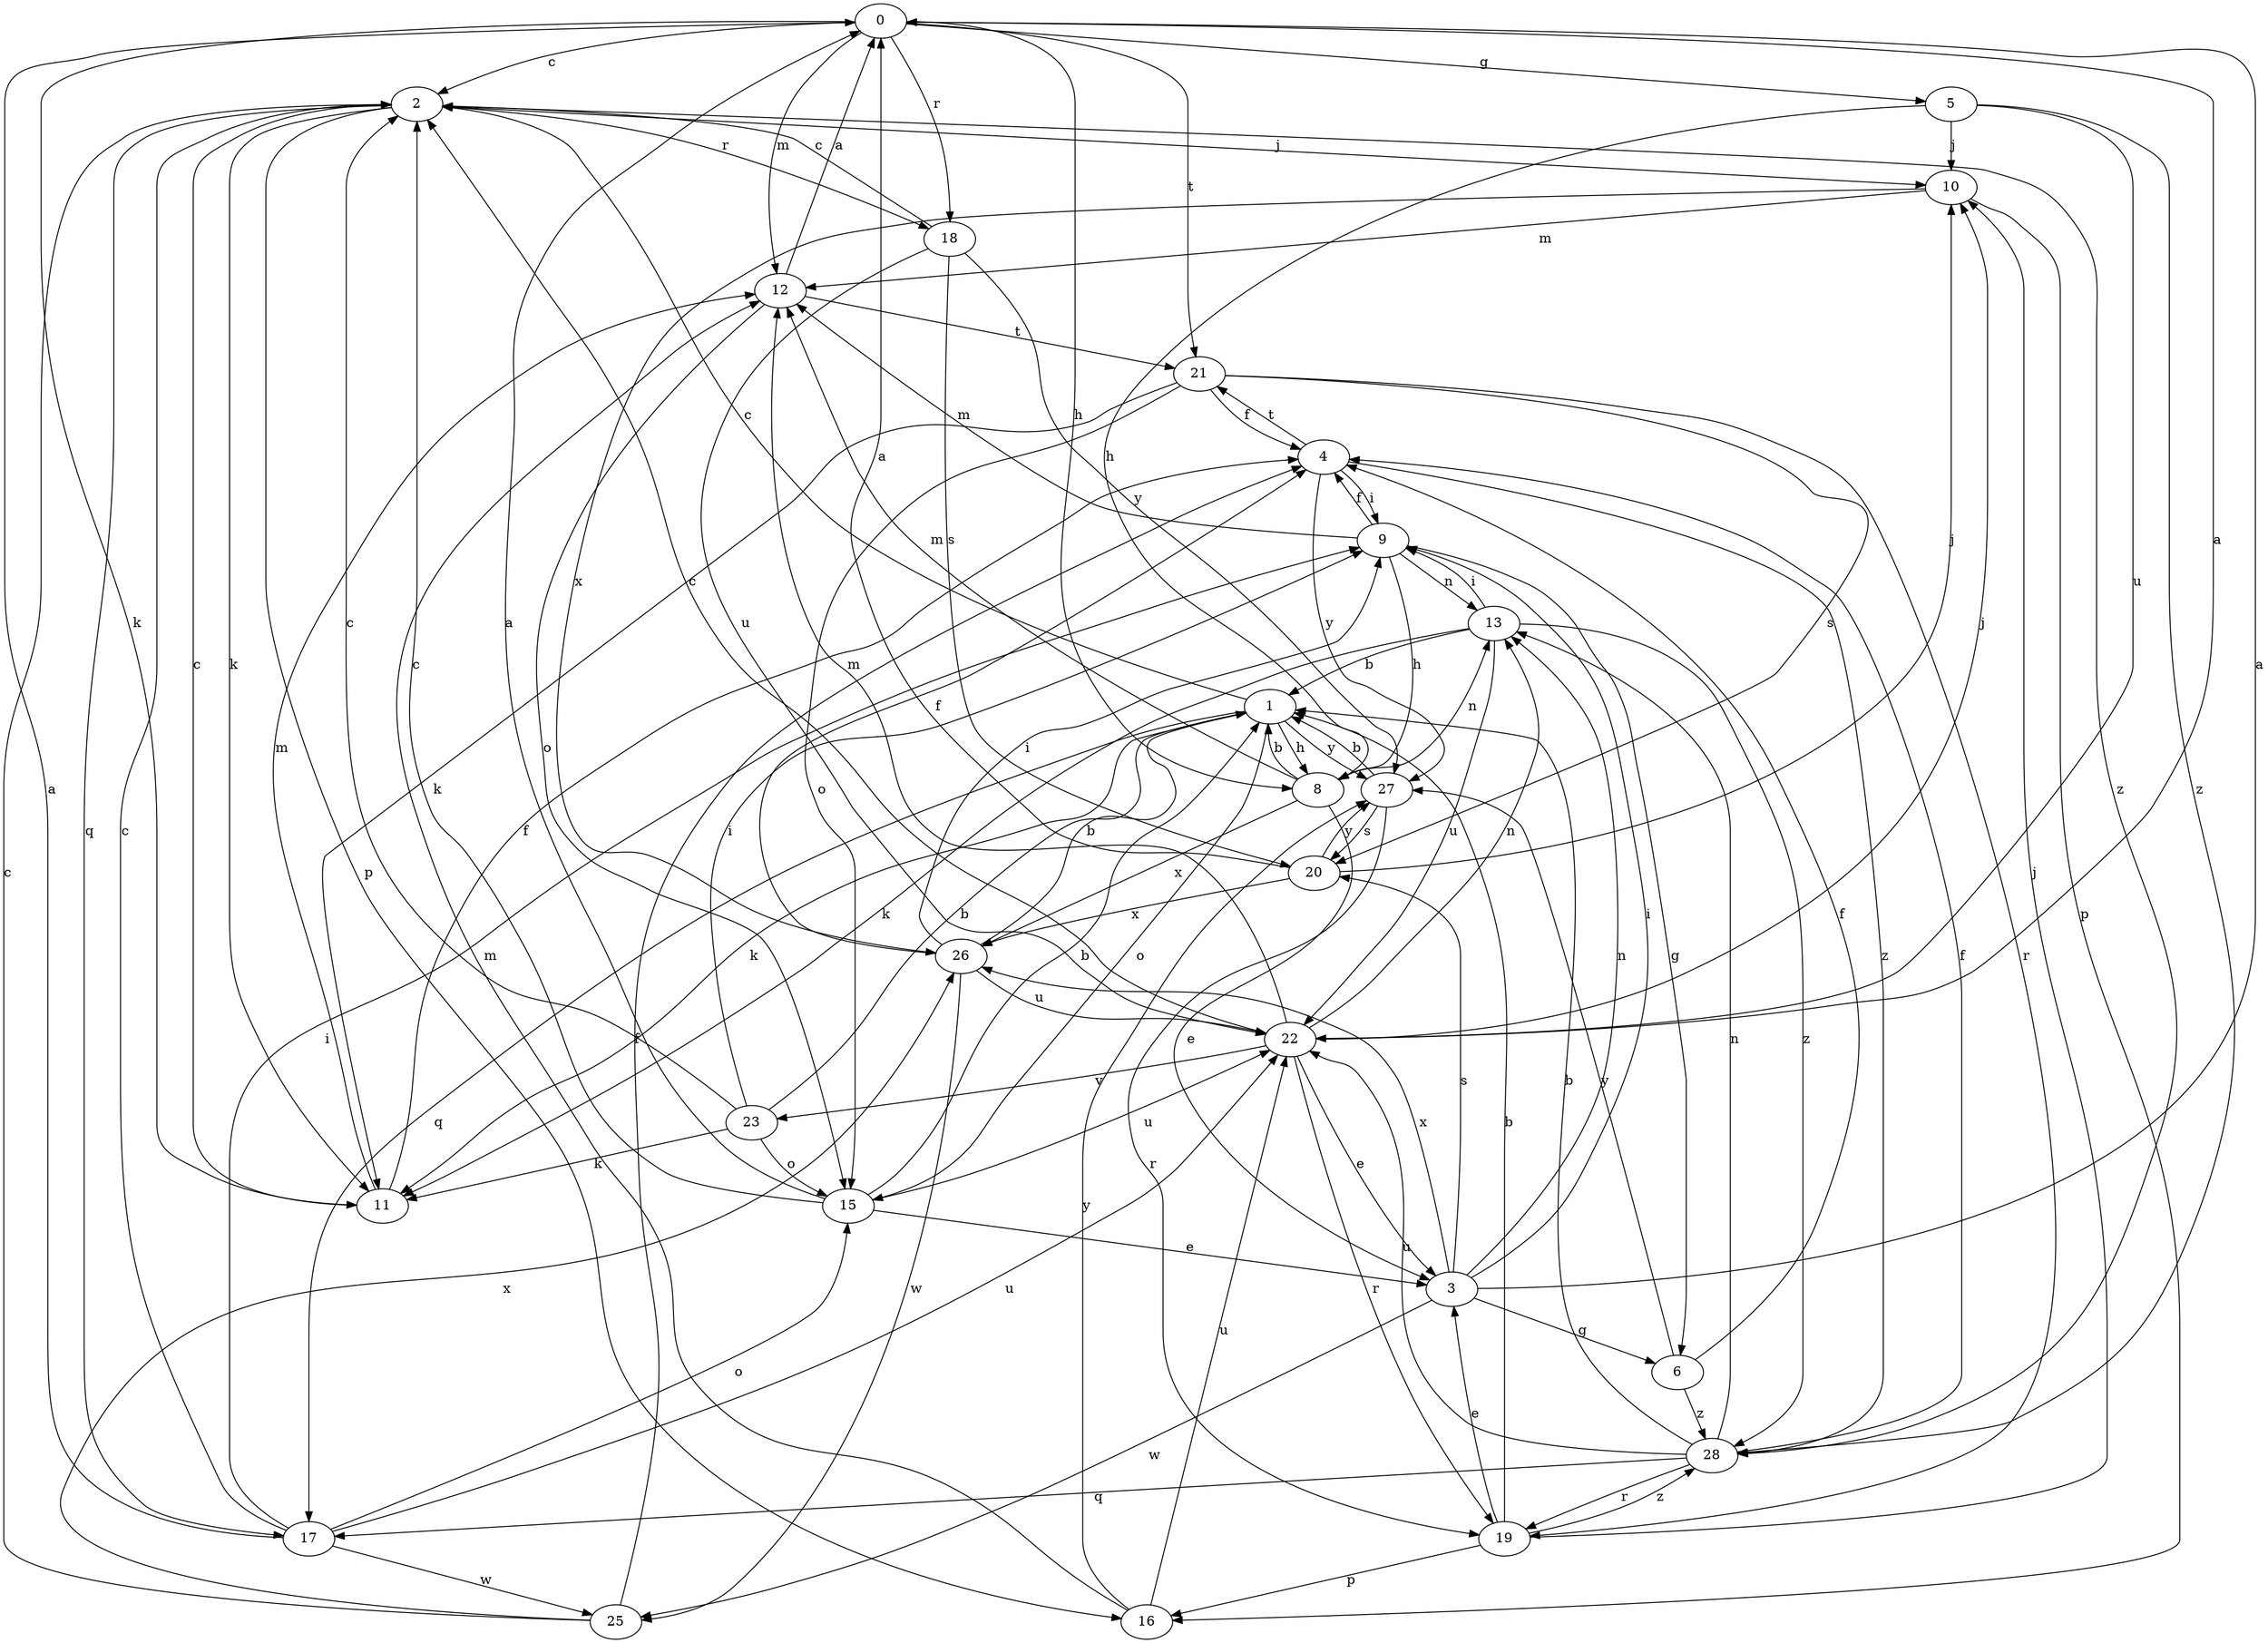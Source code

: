 strict digraph  {
0;
1;
2;
3;
4;
5;
6;
8;
9;
10;
11;
12;
13;
15;
16;
17;
18;
19;
20;
21;
22;
23;
25;
26;
27;
28;
0 -> 2  [label=c];
0 -> 5  [label=g];
0 -> 8  [label=h];
0 -> 11  [label=k];
0 -> 12  [label=m];
0 -> 18  [label=r];
0 -> 21  [label=t];
1 -> 2  [label=c];
1 -> 8  [label=h];
1 -> 11  [label=k];
1 -> 15  [label=o];
1 -> 17  [label=q];
1 -> 27  [label=y];
2 -> 10  [label=j];
2 -> 11  [label=k];
2 -> 16  [label=p];
2 -> 17  [label=q];
2 -> 18  [label=r];
2 -> 28  [label=z];
3 -> 0  [label=a];
3 -> 6  [label=g];
3 -> 9  [label=i];
3 -> 13  [label=n];
3 -> 20  [label=s];
3 -> 25  [label=w];
3 -> 26  [label=x];
4 -> 9  [label=i];
4 -> 21  [label=t];
4 -> 27  [label=y];
4 -> 28  [label=z];
5 -> 8  [label=h];
5 -> 10  [label=j];
5 -> 22  [label=u];
5 -> 28  [label=z];
6 -> 4  [label=f];
6 -> 27  [label=y];
6 -> 28  [label=z];
8 -> 1  [label=b];
8 -> 3  [label=e];
8 -> 12  [label=m];
8 -> 13  [label=n];
8 -> 26  [label=x];
9 -> 4  [label=f];
9 -> 6  [label=g];
9 -> 8  [label=h];
9 -> 12  [label=m];
9 -> 13  [label=n];
10 -> 12  [label=m];
10 -> 16  [label=p];
10 -> 26  [label=x];
11 -> 2  [label=c];
11 -> 4  [label=f];
11 -> 12  [label=m];
12 -> 0  [label=a];
12 -> 15  [label=o];
12 -> 21  [label=t];
13 -> 1  [label=b];
13 -> 9  [label=i];
13 -> 11  [label=k];
13 -> 22  [label=u];
13 -> 28  [label=z];
15 -> 0  [label=a];
15 -> 1  [label=b];
15 -> 2  [label=c];
15 -> 3  [label=e];
15 -> 22  [label=u];
16 -> 12  [label=m];
16 -> 22  [label=u];
16 -> 27  [label=y];
17 -> 0  [label=a];
17 -> 2  [label=c];
17 -> 9  [label=i];
17 -> 15  [label=o];
17 -> 22  [label=u];
17 -> 25  [label=w];
18 -> 2  [label=c];
18 -> 20  [label=s];
18 -> 22  [label=u];
18 -> 27  [label=y];
19 -> 1  [label=b];
19 -> 3  [label=e];
19 -> 10  [label=j];
19 -> 16  [label=p];
19 -> 28  [label=z];
20 -> 0  [label=a];
20 -> 10  [label=j];
20 -> 26  [label=x];
20 -> 27  [label=y];
21 -> 4  [label=f];
21 -> 11  [label=k];
21 -> 15  [label=o];
21 -> 19  [label=r];
21 -> 20  [label=s];
22 -> 0  [label=a];
22 -> 2  [label=c];
22 -> 3  [label=e];
22 -> 10  [label=j];
22 -> 12  [label=m];
22 -> 13  [label=n];
22 -> 19  [label=r];
22 -> 23  [label=v];
23 -> 1  [label=b];
23 -> 2  [label=c];
23 -> 9  [label=i];
23 -> 11  [label=k];
23 -> 15  [label=o];
25 -> 2  [label=c];
25 -> 4  [label=f];
25 -> 26  [label=x];
26 -> 1  [label=b];
26 -> 4  [label=f];
26 -> 9  [label=i];
26 -> 22  [label=u];
26 -> 25  [label=w];
27 -> 1  [label=b];
27 -> 19  [label=r];
27 -> 20  [label=s];
28 -> 1  [label=b];
28 -> 4  [label=f];
28 -> 13  [label=n];
28 -> 17  [label=q];
28 -> 19  [label=r];
28 -> 22  [label=u];
}
